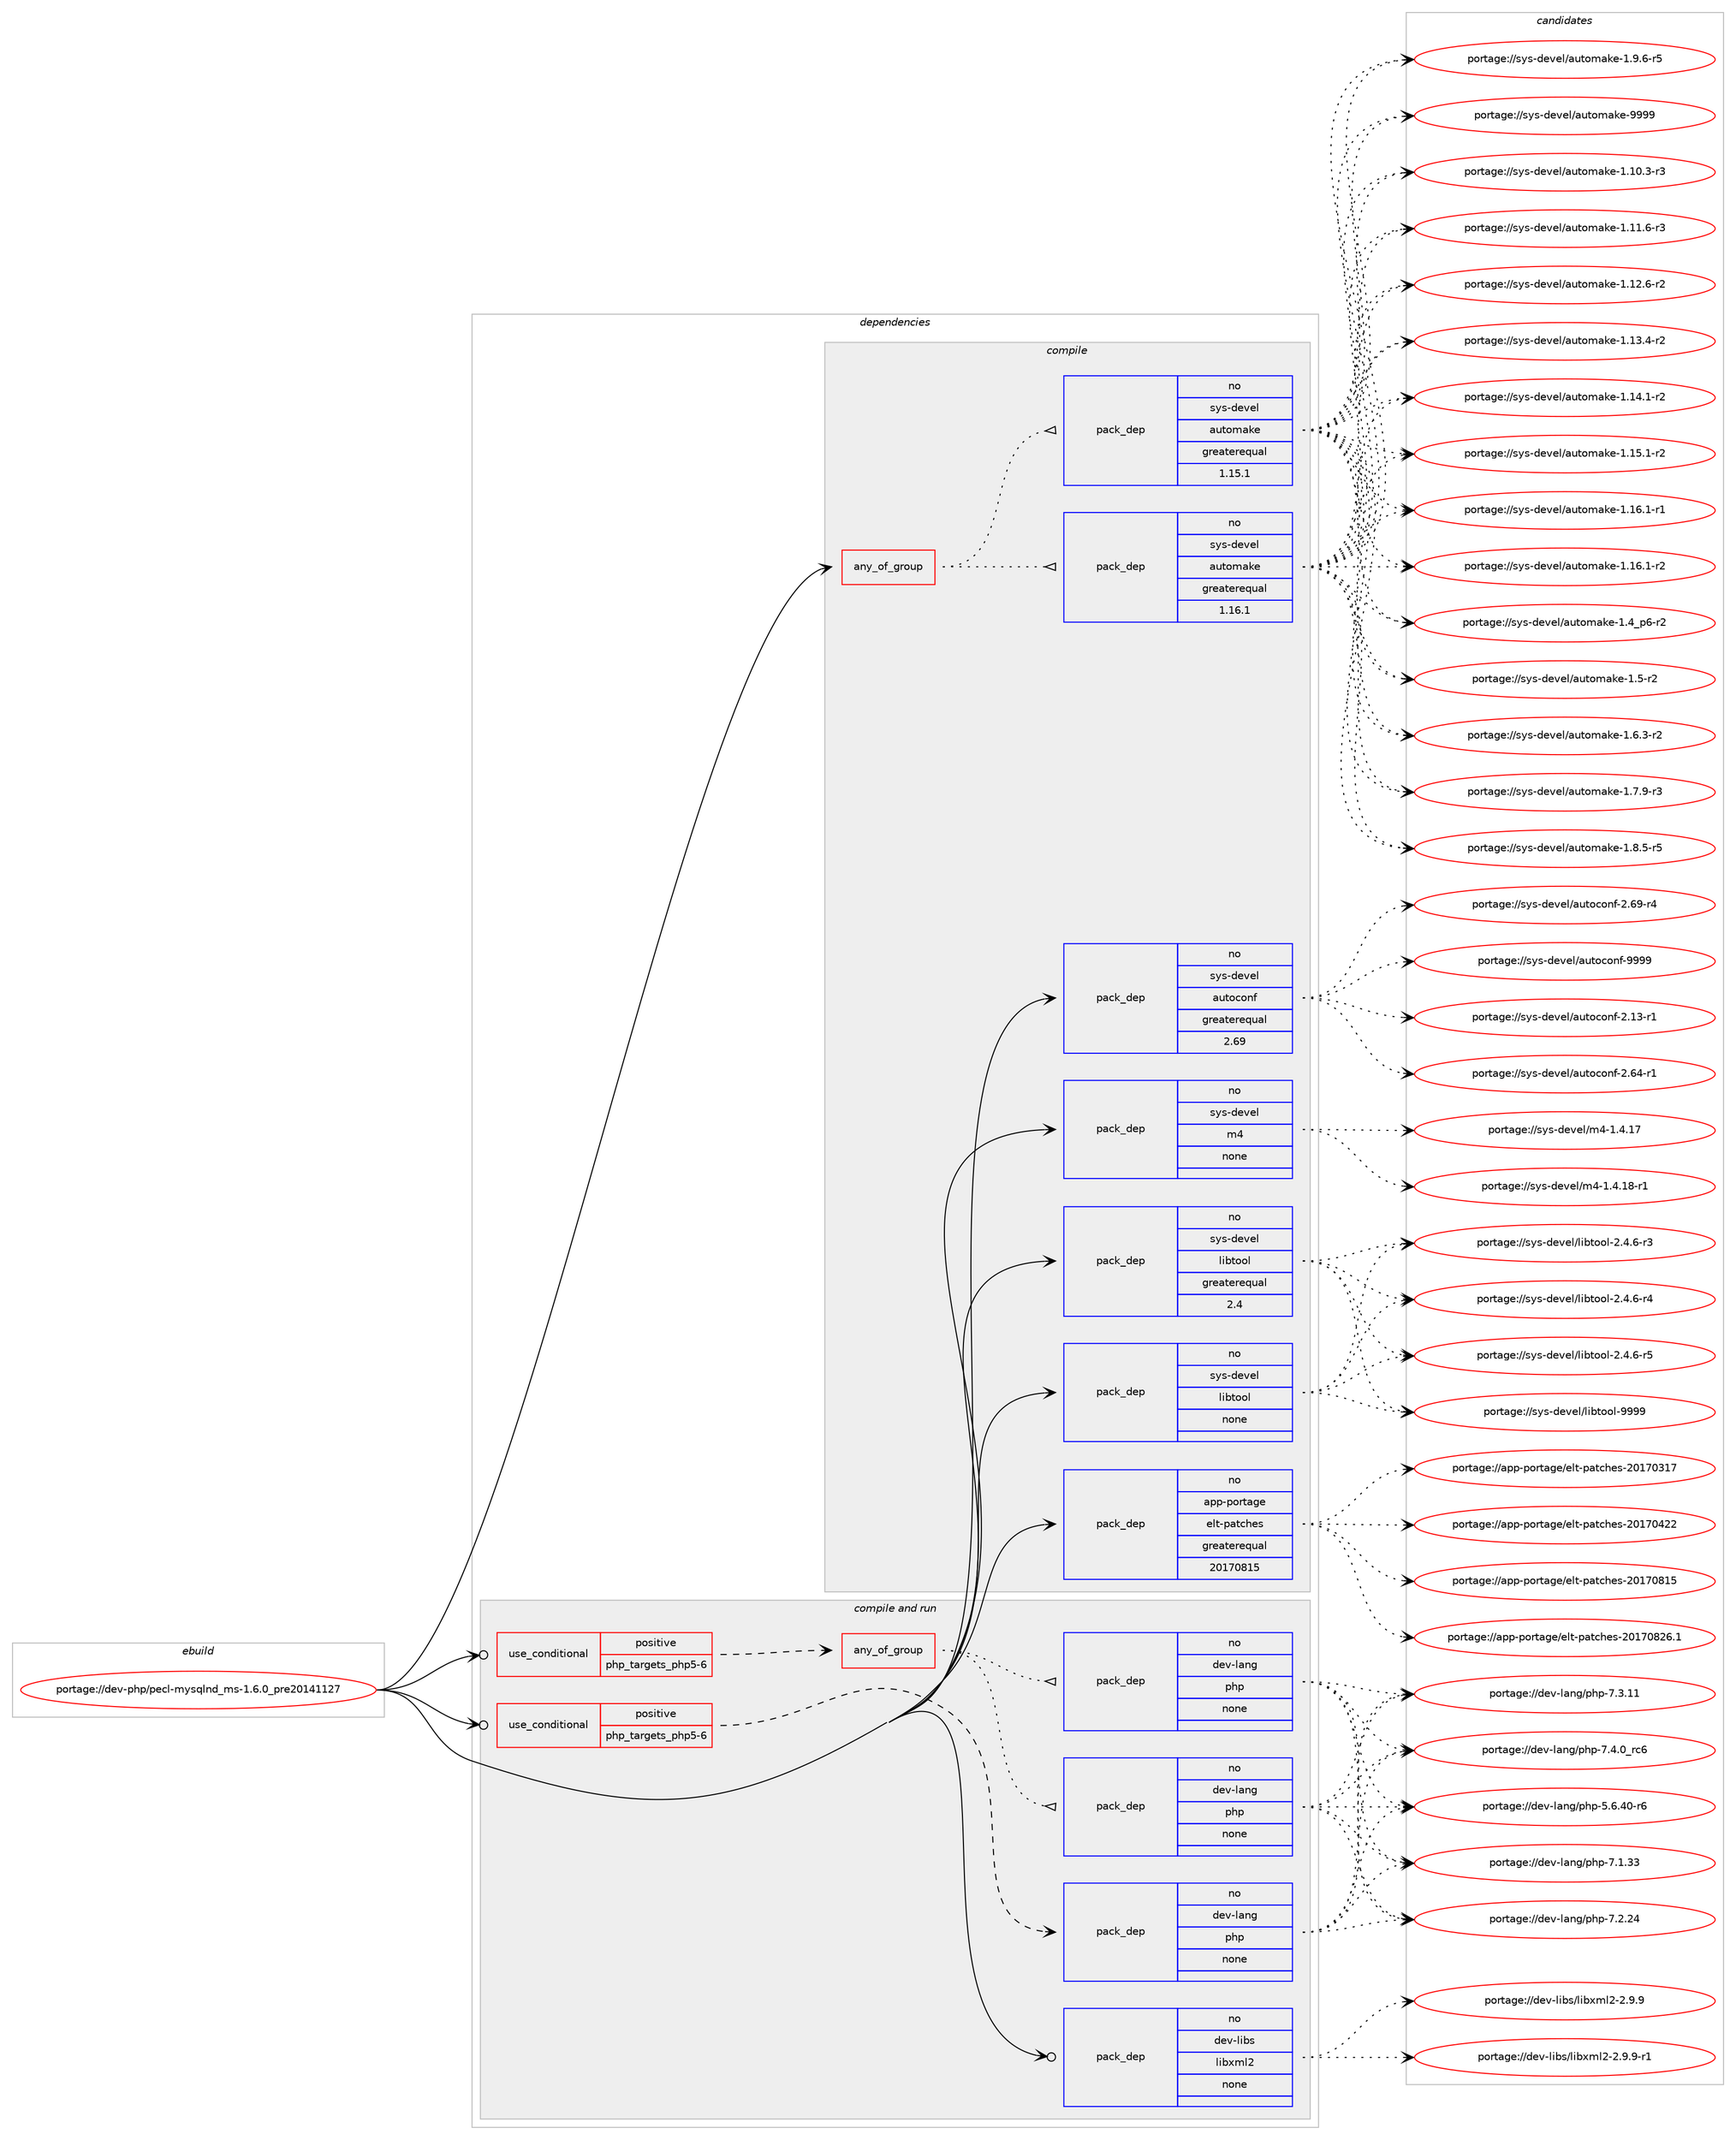 digraph prolog {

# *************
# Graph options
# *************

newrank=true;
concentrate=true;
compound=true;
graph [rankdir=LR,fontname=Helvetica,fontsize=10,ranksep=1.5];#, ranksep=2.5, nodesep=0.2];
edge  [arrowhead=vee];
node  [fontname=Helvetica,fontsize=10];

# **********
# The ebuild
# **********

subgraph cluster_leftcol {
color=gray;
rank=same;
label=<<i>ebuild</i>>;
id [label="portage://dev-php/pecl-mysqlnd_ms-1.6.0_pre20141127", color=red, width=4, href="../dev-php/pecl-mysqlnd_ms-1.6.0_pre20141127.svg"];
}

# ****************
# The dependencies
# ****************

subgraph cluster_midcol {
color=gray;
label=<<i>dependencies</i>>;
subgraph cluster_compile {
fillcolor="#eeeeee";
style=filled;
label=<<i>compile</i>>;
subgraph any3183 {
dependency125647 [label=<<TABLE BORDER="0" CELLBORDER="1" CELLSPACING="0" CELLPADDING="4"><TR><TD CELLPADDING="10">any_of_group</TD></TR></TABLE>>, shape=none, color=red];subgraph pack98024 {
dependency125648 [label=<<TABLE BORDER="0" CELLBORDER="1" CELLSPACING="0" CELLPADDING="4" WIDTH="220"><TR><TD ROWSPAN="6" CELLPADDING="30">pack_dep</TD></TR><TR><TD WIDTH="110">no</TD></TR><TR><TD>sys-devel</TD></TR><TR><TD>automake</TD></TR><TR><TD>greaterequal</TD></TR><TR><TD>1.16.1</TD></TR></TABLE>>, shape=none, color=blue];
}
dependency125647:e -> dependency125648:w [weight=20,style="dotted",arrowhead="oinv"];
subgraph pack98025 {
dependency125649 [label=<<TABLE BORDER="0" CELLBORDER="1" CELLSPACING="0" CELLPADDING="4" WIDTH="220"><TR><TD ROWSPAN="6" CELLPADDING="30">pack_dep</TD></TR><TR><TD WIDTH="110">no</TD></TR><TR><TD>sys-devel</TD></TR><TR><TD>automake</TD></TR><TR><TD>greaterequal</TD></TR><TR><TD>1.15.1</TD></TR></TABLE>>, shape=none, color=blue];
}
dependency125647:e -> dependency125649:w [weight=20,style="dotted",arrowhead="oinv"];
}
id:e -> dependency125647:w [weight=20,style="solid",arrowhead="vee"];
subgraph pack98026 {
dependency125650 [label=<<TABLE BORDER="0" CELLBORDER="1" CELLSPACING="0" CELLPADDING="4" WIDTH="220"><TR><TD ROWSPAN="6" CELLPADDING="30">pack_dep</TD></TR><TR><TD WIDTH="110">no</TD></TR><TR><TD>app-portage</TD></TR><TR><TD>elt-patches</TD></TR><TR><TD>greaterequal</TD></TR><TR><TD>20170815</TD></TR></TABLE>>, shape=none, color=blue];
}
id:e -> dependency125650:w [weight=20,style="solid",arrowhead="vee"];
subgraph pack98027 {
dependency125651 [label=<<TABLE BORDER="0" CELLBORDER="1" CELLSPACING="0" CELLPADDING="4" WIDTH="220"><TR><TD ROWSPAN="6" CELLPADDING="30">pack_dep</TD></TR><TR><TD WIDTH="110">no</TD></TR><TR><TD>sys-devel</TD></TR><TR><TD>autoconf</TD></TR><TR><TD>greaterequal</TD></TR><TR><TD>2.69</TD></TR></TABLE>>, shape=none, color=blue];
}
id:e -> dependency125651:w [weight=20,style="solid",arrowhead="vee"];
subgraph pack98028 {
dependency125652 [label=<<TABLE BORDER="0" CELLBORDER="1" CELLSPACING="0" CELLPADDING="4" WIDTH="220"><TR><TD ROWSPAN="6" CELLPADDING="30">pack_dep</TD></TR><TR><TD WIDTH="110">no</TD></TR><TR><TD>sys-devel</TD></TR><TR><TD>libtool</TD></TR><TR><TD>greaterequal</TD></TR><TR><TD>2.4</TD></TR></TABLE>>, shape=none, color=blue];
}
id:e -> dependency125652:w [weight=20,style="solid",arrowhead="vee"];
subgraph pack98029 {
dependency125653 [label=<<TABLE BORDER="0" CELLBORDER="1" CELLSPACING="0" CELLPADDING="4" WIDTH="220"><TR><TD ROWSPAN="6" CELLPADDING="30">pack_dep</TD></TR><TR><TD WIDTH="110">no</TD></TR><TR><TD>sys-devel</TD></TR><TR><TD>libtool</TD></TR><TR><TD>none</TD></TR><TR><TD></TD></TR></TABLE>>, shape=none, color=blue];
}
id:e -> dependency125653:w [weight=20,style="solid",arrowhead="vee"];
subgraph pack98030 {
dependency125654 [label=<<TABLE BORDER="0" CELLBORDER="1" CELLSPACING="0" CELLPADDING="4" WIDTH="220"><TR><TD ROWSPAN="6" CELLPADDING="30">pack_dep</TD></TR><TR><TD WIDTH="110">no</TD></TR><TR><TD>sys-devel</TD></TR><TR><TD>m4</TD></TR><TR><TD>none</TD></TR><TR><TD></TD></TR></TABLE>>, shape=none, color=blue];
}
id:e -> dependency125654:w [weight=20,style="solid",arrowhead="vee"];
}
subgraph cluster_compileandrun {
fillcolor="#eeeeee";
style=filled;
label=<<i>compile and run</i>>;
subgraph cond24373 {
dependency125655 [label=<<TABLE BORDER="0" CELLBORDER="1" CELLSPACING="0" CELLPADDING="4"><TR><TD ROWSPAN="3" CELLPADDING="10">use_conditional</TD></TR><TR><TD>positive</TD></TR><TR><TD>php_targets_php5-6</TD></TR></TABLE>>, shape=none, color=red];
subgraph any3184 {
dependency125656 [label=<<TABLE BORDER="0" CELLBORDER="1" CELLSPACING="0" CELLPADDING="4"><TR><TD CELLPADDING="10">any_of_group</TD></TR></TABLE>>, shape=none, color=red];subgraph pack98031 {
dependency125657 [label=<<TABLE BORDER="0" CELLBORDER="1" CELLSPACING="0" CELLPADDING="4" WIDTH="220"><TR><TD ROWSPAN="6" CELLPADDING="30">pack_dep</TD></TR><TR><TD WIDTH="110">no</TD></TR><TR><TD>dev-lang</TD></TR><TR><TD>php</TD></TR><TR><TD>none</TD></TR><TR><TD></TD></TR></TABLE>>, shape=none, color=blue];
}
dependency125656:e -> dependency125657:w [weight=20,style="dotted",arrowhead="oinv"];
subgraph pack98032 {
dependency125658 [label=<<TABLE BORDER="0" CELLBORDER="1" CELLSPACING="0" CELLPADDING="4" WIDTH="220"><TR><TD ROWSPAN="6" CELLPADDING="30">pack_dep</TD></TR><TR><TD WIDTH="110">no</TD></TR><TR><TD>dev-lang</TD></TR><TR><TD>php</TD></TR><TR><TD>none</TD></TR><TR><TD></TD></TR></TABLE>>, shape=none, color=blue];
}
dependency125656:e -> dependency125658:w [weight=20,style="dotted",arrowhead="oinv"];
}
dependency125655:e -> dependency125656:w [weight=20,style="dashed",arrowhead="vee"];
}
id:e -> dependency125655:w [weight=20,style="solid",arrowhead="odotvee"];
subgraph cond24374 {
dependency125659 [label=<<TABLE BORDER="0" CELLBORDER="1" CELLSPACING="0" CELLPADDING="4"><TR><TD ROWSPAN="3" CELLPADDING="10">use_conditional</TD></TR><TR><TD>positive</TD></TR><TR><TD>php_targets_php5-6</TD></TR></TABLE>>, shape=none, color=red];
subgraph pack98033 {
dependency125660 [label=<<TABLE BORDER="0" CELLBORDER="1" CELLSPACING="0" CELLPADDING="4" WIDTH="220"><TR><TD ROWSPAN="6" CELLPADDING="30">pack_dep</TD></TR><TR><TD WIDTH="110">no</TD></TR><TR><TD>dev-lang</TD></TR><TR><TD>php</TD></TR><TR><TD>none</TD></TR><TR><TD></TD></TR></TABLE>>, shape=none, color=blue];
}
dependency125659:e -> dependency125660:w [weight=20,style="dashed",arrowhead="vee"];
}
id:e -> dependency125659:w [weight=20,style="solid",arrowhead="odotvee"];
subgraph pack98034 {
dependency125661 [label=<<TABLE BORDER="0" CELLBORDER="1" CELLSPACING="0" CELLPADDING="4" WIDTH="220"><TR><TD ROWSPAN="6" CELLPADDING="30">pack_dep</TD></TR><TR><TD WIDTH="110">no</TD></TR><TR><TD>dev-libs</TD></TR><TR><TD>libxml2</TD></TR><TR><TD>none</TD></TR><TR><TD></TD></TR></TABLE>>, shape=none, color=blue];
}
id:e -> dependency125661:w [weight=20,style="solid",arrowhead="odotvee"];
}
subgraph cluster_run {
fillcolor="#eeeeee";
style=filled;
label=<<i>run</i>>;
}
}

# **************
# The candidates
# **************

subgraph cluster_choices {
rank=same;
color=gray;
label=<<i>candidates</i>>;

subgraph choice98024 {
color=black;
nodesep=1;
choiceportage11512111545100101118101108479711711611110997107101454946494846514511451 [label="portage://sys-devel/automake-1.10.3-r3", color=red, width=4,href="../sys-devel/automake-1.10.3-r3.svg"];
choiceportage11512111545100101118101108479711711611110997107101454946494946544511451 [label="portage://sys-devel/automake-1.11.6-r3", color=red, width=4,href="../sys-devel/automake-1.11.6-r3.svg"];
choiceportage11512111545100101118101108479711711611110997107101454946495046544511450 [label="portage://sys-devel/automake-1.12.6-r2", color=red, width=4,href="../sys-devel/automake-1.12.6-r2.svg"];
choiceportage11512111545100101118101108479711711611110997107101454946495146524511450 [label="portage://sys-devel/automake-1.13.4-r2", color=red, width=4,href="../sys-devel/automake-1.13.4-r2.svg"];
choiceportage11512111545100101118101108479711711611110997107101454946495246494511450 [label="portage://sys-devel/automake-1.14.1-r2", color=red, width=4,href="../sys-devel/automake-1.14.1-r2.svg"];
choiceportage11512111545100101118101108479711711611110997107101454946495346494511450 [label="portage://sys-devel/automake-1.15.1-r2", color=red, width=4,href="../sys-devel/automake-1.15.1-r2.svg"];
choiceportage11512111545100101118101108479711711611110997107101454946495446494511449 [label="portage://sys-devel/automake-1.16.1-r1", color=red, width=4,href="../sys-devel/automake-1.16.1-r1.svg"];
choiceportage11512111545100101118101108479711711611110997107101454946495446494511450 [label="portage://sys-devel/automake-1.16.1-r2", color=red, width=4,href="../sys-devel/automake-1.16.1-r2.svg"];
choiceportage115121115451001011181011084797117116111109971071014549465295112544511450 [label="portage://sys-devel/automake-1.4_p6-r2", color=red, width=4,href="../sys-devel/automake-1.4_p6-r2.svg"];
choiceportage11512111545100101118101108479711711611110997107101454946534511450 [label="portage://sys-devel/automake-1.5-r2", color=red, width=4,href="../sys-devel/automake-1.5-r2.svg"];
choiceportage115121115451001011181011084797117116111109971071014549465446514511450 [label="portage://sys-devel/automake-1.6.3-r2", color=red, width=4,href="../sys-devel/automake-1.6.3-r2.svg"];
choiceportage115121115451001011181011084797117116111109971071014549465546574511451 [label="portage://sys-devel/automake-1.7.9-r3", color=red, width=4,href="../sys-devel/automake-1.7.9-r3.svg"];
choiceportage115121115451001011181011084797117116111109971071014549465646534511453 [label="portage://sys-devel/automake-1.8.5-r5", color=red, width=4,href="../sys-devel/automake-1.8.5-r5.svg"];
choiceportage115121115451001011181011084797117116111109971071014549465746544511453 [label="portage://sys-devel/automake-1.9.6-r5", color=red, width=4,href="../sys-devel/automake-1.9.6-r5.svg"];
choiceportage115121115451001011181011084797117116111109971071014557575757 [label="portage://sys-devel/automake-9999", color=red, width=4,href="../sys-devel/automake-9999.svg"];
dependency125648:e -> choiceportage11512111545100101118101108479711711611110997107101454946494846514511451:w [style=dotted,weight="100"];
dependency125648:e -> choiceportage11512111545100101118101108479711711611110997107101454946494946544511451:w [style=dotted,weight="100"];
dependency125648:e -> choiceportage11512111545100101118101108479711711611110997107101454946495046544511450:w [style=dotted,weight="100"];
dependency125648:e -> choiceportage11512111545100101118101108479711711611110997107101454946495146524511450:w [style=dotted,weight="100"];
dependency125648:e -> choiceportage11512111545100101118101108479711711611110997107101454946495246494511450:w [style=dotted,weight="100"];
dependency125648:e -> choiceportage11512111545100101118101108479711711611110997107101454946495346494511450:w [style=dotted,weight="100"];
dependency125648:e -> choiceportage11512111545100101118101108479711711611110997107101454946495446494511449:w [style=dotted,weight="100"];
dependency125648:e -> choiceportage11512111545100101118101108479711711611110997107101454946495446494511450:w [style=dotted,weight="100"];
dependency125648:e -> choiceportage115121115451001011181011084797117116111109971071014549465295112544511450:w [style=dotted,weight="100"];
dependency125648:e -> choiceportage11512111545100101118101108479711711611110997107101454946534511450:w [style=dotted,weight="100"];
dependency125648:e -> choiceportage115121115451001011181011084797117116111109971071014549465446514511450:w [style=dotted,weight="100"];
dependency125648:e -> choiceportage115121115451001011181011084797117116111109971071014549465546574511451:w [style=dotted,weight="100"];
dependency125648:e -> choiceportage115121115451001011181011084797117116111109971071014549465646534511453:w [style=dotted,weight="100"];
dependency125648:e -> choiceportage115121115451001011181011084797117116111109971071014549465746544511453:w [style=dotted,weight="100"];
dependency125648:e -> choiceportage115121115451001011181011084797117116111109971071014557575757:w [style=dotted,weight="100"];
}
subgraph choice98025 {
color=black;
nodesep=1;
choiceportage11512111545100101118101108479711711611110997107101454946494846514511451 [label="portage://sys-devel/automake-1.10.3-r3", color=red, width=4,href="../sys-devel/automake-1.10.3-r3.svg"];
choiceportage11512111545100101118101108479711711611110997107101454946494946544511451 [label="portage://sys-devel/automake-1.11.6-r3", color=red, width=4,href="../sys-devel/automake-1.11.6-r3.svg"];
choiceportage11512111545100101118101108479711711611110997107101454946495046544511450 [label="portage://sys-devel/automake-1.12.6-r2", color=red, width=4,href="../sys-devel/automake-1.12.6-r2.svg"];
choiceportage11512111545100101118101108479711711611110997107101454946495146524511450 [label="portage://sys-devel/automake-1.13.4-r2", color=red, width=4,href="../sys-devel/automake-1.13.4-r2.svg"];
choiceportage11512111545100101118101108479711711611110997107101454946495246494511450 [label="portage://sys-devel/automake-1.14.1-r2", color=red, width=4,href="../sys-devel/automake-1.14.1-r2.svg"];
choiceportage11512111545100101118101108479711711611110997107101454946495346494511450 [label="portage://sys-devel/automake-1.15.1-r2", color=red, width=4,href="../sys-devel/automake-1.15.1-r2.svg"];
choiceportage11512111545100101118101108479711711611110997107101454946495446494511449 [label="portage://sys-devel/automake-1.16.1-r1", color=red, width=4,href="../sys-devel/automake-1.16.1-r1.svg"];
choiceportage11512111545100101118101108479711711611110997107101454946495446494511450 [label="portage://sys-devel/automake-1.16.1-r2", color=red, width=4,href="../sys-devel/automake-1.16.1-r2.svg"];
choiceportage115121115451001011181011084797117116111109971071014549465295112544511450 [label="portage://sys-devel/automake-1.4_p6-r2", color=red, width=4,href="../sys-devel/automake-1.4_p6-r2.svg"];
choiceportage11512111545100101118101108479711711611110997107101454946534511450 [label="portage://sys-devel/automake-1.5-r2", color=red, width=4,href="../sys-devel/automake-1.5-r2.svg"];
choiceportage115121115451001011181011084797117116111109971071014549465446514511450 [label="portage://sys-devel/automake-1.6.3-r2", color=red, width=4,href="../sys-devel/automake-1.6.3-r2.svg"];
choiceportage115121115451001011181011084797117116111109971071014549465546574511451 [label="portage://sys-devel/automake-1.7.9-r3", color=red, width=4,href="../sys-devel/automake-1.7.9-r3.svg"];
choiceportage115121115451001011181011084797117116111109971071014549465646534511453 [label="portage://sys-devel/automake-1.8.5-r5", color=red, width=4,href="../sys-devel/automake-1.8.5-r5.svg"];
choiceportage115121115451001011181011084797117116111109971071014549465746544511453 [label="portage://sys-devel/automake-1.9.6-r5", color=red, width=4,href="../sys-devel/automake-1.9.6-r5.svg"];
choiceportage115121115451001011181011084797117116111109971071014557575757 [label="portage://sys-devel/automake-9999", color=red, width=4,href="../sys-devel/automake-9999.svg"];
dependency125649:e -> choiceportage11512111545100101118101108479711711611110997107101454946494846514511451:w [style=dotted,weight="100"];
dependency125649:e -> choiceportage11512111545100101118101108479711711611110997107101454946494946544511451:w [style=dotted,weight="100"];
dependency125649:e -> choiceportage11512111545100101118101108479711711611110997107101454946495046544511450:w [style=dotted,weight="100"];
dependency125649:e -> choiceportage11512111545100101118101108479711711611110997107101454946495146524511450:w [style=dotted,weight="100"];
dependency125649:e -> choiceportage11512111545100101118101108479711711611110997107101454946495246494511450:w [style=dotted,weight="100"];
dependency125649:e -> choiceportage11512111545100101118101108479711711611110997107101454946495346494511450:w [style=dotted,weight="100"];
dependency125649:e -> choiceportage11512111545100101118101108479711711611110997107101454946495446494511449:w [style=dotted,weight="100"];
dependency125649:e -> choiceportage11512111545100101118101108479711711611110997107101454946495446494511450:w [style=dotted,weight="100"];
dependency125649:e -> choiceportage115121115451001011181011084797117116111109971071014549465295112544511450:w [style=dotted,weight="100"];
dependency125649:e -> choiceportage11512111545100101118101108479711711611110997107101454946534511450:w [style=dotted,weight="100"];
dependency125649:e -> choiceportage115121115451001011181011084797117116111109971071014549465446514511450:w [style=dotted,weight="100"];
dependency125649:e -> choiceportage115121115451001011181011084797117116111109971071014549465546574511451:w [style=dotted,weight="100"];
dependency125649:e -> choiceportage115121115451001011181011084797117116111109971071014549465646534511453:w [style=dotted,weight="100"];
dependency125649:e -> choiceportage115121115451001011181011084797117116111109971071014549465746544511453:w [style=dotted,weight="100"];
dependency125649:e -> choiceportage115121115451001011181011084797117116111109971071014557575757:w [style=dotted,weight="100"];
}
subgraph choice98026 {
color=black;
nodesep=1;
choiceportage97112112451121111141169710310147101108116451129711699104101115455048495548514955 [label="portage://app-portage/elt-patches-20170317", color=red, width=4,href="../app-portage/elt-patches-20170317.svg"];
choiceportage97112112451121111141169710310147101108116451129711699104101115455048495548525050 [label="portage://app-portage/elt-patches-20170422", color=red, width=4,href="../app-portage/elt-patches-20170422.svg"];
choiceportage97112112451121111141169710310147101108116451129711699104101115455048495548564953 [label="portage://app-portage/elt-patches-20170815", color=red, width=4,href="../app-portage/elt-patches-20170815.svg"];
choiceportage971121124511211111411697103101471011081164511297116991041011154550484955485650544649 [label="portage://app-portage/elt-patches-20170826.1", color=red, width=4,href="../app-portage/elt-patches-20170826.1.svg"];
dependency125650:e -> choiceportage97112112451121111141169710310147101108116451129711699104101115455048495548514955:w [style=dotted,weight="100"];
dependency125650:e -> choiceportage97112112451121111141169710310147101108116451129711699104101115455048495548525050:w [style=dotted,weight="100"];
dependency125650:e -> choiceportage97112112451121111141169710310147101108116451129711699104101115455048495548564953:w [style=dotted,weight="100"];
dependency125650:e -> choiceportage971121124511211111411697103101471011081164511297116991041011154550484955485650544649:w [style=dotted,weight="100"];
}
subgraph choice98027 {
color=black;
nodesep=1;
choiceportage1151211154510010111810110847971171161119911111010245504649514511449 [label="portage://sys-devel/autoconf-2.13-r1", color=red, width=4,href="../sys-devel/autoconf-2.13-r1.svg"];
choiceportage1151211154510010111810110847971171161119911111010245504654524511449 [label="portage://sys-devel/autoconf-2.64-r1", color=red, width=4,href="../sys-devel/autoconf-2.64-r1.svg"];
choiceportage1151211154510010111810110847971171161119911111010245504654574511452 [label="portage://sys-devel/autoconf-2.69-r4", color=red, width=4,href="../sys-devel/autoconf-2.69-r4.svg"];
choiceportage115121115451001011181011084797117116111991111101024557575757 [label="portage://sys-devel/autoconf-9999", color=red, width=4,href="../sys-devel/autoconf-9999.svg"];
dependency125651:e -> choiceportage1151211154510010111810110847971171161119911111010245504649514511449:w [style=dotted,weight="100"];
dependency125651:e -> choiceportage1151211154510010111810110847971171161119911111010245504654524511449:w [style=dotted,weight="100"];
dependency125651:e -> choiceportage1151211154510010111810110847971171161119911111010245504654574511452:w [style=dotted,weight="100"];
dependency125651:e -> choiceportage115121115451001011181011084797117116111991111101024557575757:w [style=dotted,weight="100"];
}
subgraph choice98028 {
color=black;
nodesep=1;
choiceportage1151211154510010111810110847108105981161111111084550465246544511451 [label="portage://sys-devel/libtool-2.4.6-r3", color=red, width=4,href="../sys-devel/libtool-2.4.6-r3.svg"];
choiceportage1151211154510010111810110847108105981161111111084550465246544511452 [label="portage://sys-devel/libtool-2.4.6-r4", color=red, width=4,href="../sys-devel/libtool-2.4.6-r4.svg"];
choiceportage1151211154510010111810110847108105981161111111084550465246544511453 [label="portage://sys-devel/libtool-2.4.6-r5", color=red, width=4,href="../sys-devel/libtool-2.4.6-r5.svg"];
choiceportage1151211154510010111810110847108105981161111111084557575757 [label="portage://sys-devel/libtool-9999", color=red, width=4,href="../sys-devel/libtool-9999.svg"];
dependency125652:e -> choiceportage1151211154510010111810110847108105981161111111084550465246544511451:w [style=dotted,weight="100"];
dependency125652:e -> choiceportage1151211154510010111810110847108105981161111111084550465246544511452:w [style=dotted,weight="100"];
dependency125652:e -> choiceportage1151211154510010111810110847108105981161111111084550465246544511453:w [style=dotted,weight="100"];
dependency125652:e -> choiceportage1151211154510010111810110847108105981161111111084557575757:w [style=dotted,weight="100"];
}
subgraph choice98029 {
color=black;
nodesep=1;
choiceportage1151211154510010111810110847108105981161111111084550465246544511451 [label="portage://sys-devel/libtool-2.4.6-r3", color=red, width=4,href="../sys-devel/libtool-2.4.6-r3.svg"];
choiceportage1151211154510010111810110847108105981161111111084550465246544511452 [label="portage://sys-devel/libtool-2.4.6-r4", color=red, width=4,href="../sys-devel/libtool-2.4.6-r4.svg"];
choiceportage1151211154510010111810110847108105981161111111084550465246544511453 [label="portage://sys-devel/libtool-2.4.6-r5", color=red, width=4,href="../sys-devel/libtool-2.4.6-r5.svg"];
choiceportage1151211154510010111810110847108105981161111111084557575757 [label="portage://sys-devel/libtool-9999", color=red, width=4,href="../sys-devel/libtool-9999.svg"];
dependency125653:e -> choiceportage1151211154510010111810110847108105981161111111084550465246544511451:w [style=dotted,weight="100"];
dependency125653:e -> choiceportage1151211154510010111810110847108105981161111111084550465246544511452:w [style=dotted,weight="100"];
dependency125653:e -> choiceportage1151211154510010111810110847108105981161111111084550465246544511453:w [style=dotted,weight="100"];
dependency125653:e -> choiceportage1151211154510010111810110847108105981161111111084557575757:w [style=dotted,weight="100"];
}
subgraph choice98030 {
color=black;
nodesep=1;
choiceportage11512111545100101118101108471095245494652464955 [label="portage://sys-devel/m4-1.4.17", color=red, width=4,href="../sys-devel/m4-1.4.17.svg"];
choiceportage115121115451001011181011084710952454946524649564511449 [label="portage://sys-devel/m4-1.4.18-r1", color=red, width=4,href="../sys-devel/m4-1.4.18-r1.svg"];
dependency125654:e -> choiceportage11512111545100101118101108471095245494652464955:w [style=dotted,weight="100"];
dependency125654:e -> choiceportage115121115451001011181011084710952454946524649564511449:w [style=dotted,weight="100"];
}
subgraph choice98031 {
color=black;
nodesep=1;
choiceportage100101118451089711010347112104112455346544652484511454 [label="portage://dev-lang/php-5.6.40-r6", color=red, width=4,href="../dev-lang/php-5.6.40-r6.svg"];
choiceportage10010111845108971101034711210411245554649465151 [label="portage://dev-lang/php-7.1.33", color=red, width=4,href="../dev-lang/php-7.1.33.svg"];
choiceportage10010111845108971101034711210411245554650465052 [label="portage://dev-lang/php-7.2.24", color=red, width=4,href="../dev-lang/php-7.2.24.svg"];
choiceportage10010111845108971101034711210411245554651464949 [label="portage://dev-lang/php-7.3.11", color=red, width=4,href="../dev-lang/php-7.3.11.svg"];
choiceportage100101118451089711010347112104112455546524648951149954 [label="portage://dev-lang/php-7.4.0_rc6", color=red, width=4,href="../dev-lang/php-7.4.0_rc6.svg"];
dependency125657:e -> choiceportage100101118451089711010347112104112455346544652484511454:w [style=dotted,weight="100"];
dependency125657:e -> choiceportage10010111845108971101034711210411245554649465151:w [style=dotted,weight="100"];
dependency125657:e -> choiceportage10010111845108971101034711210411245554650465052:w [style=dotted,weight="100"];
dependency125657:e -> choiceportage10010111845108971101034711210411245554651464949:w [style=dotted,weight="100"];
dependency125657:e -> choiceportage100101118451089711010347112104112455546524648951149954:w [style=dotted,weight="100"];
}
subgraph choice98032 {
color=black;
nodesep=1;
choiceportage100101118451089711010347112104112455346544652484511454 [label="portage://dev-lang/php-5.6.40-r6", color=red, width=4,href="../dev-lang/php-5.6.40-r6.svg"];
choiceportage10010111845108971101034711210411245554649465151 [label="portage://dev-lang/php-7.1.33", color=red, width=4,href="../dev-lang/php-7.1.33.svg"];
choiceportage10010111845108971101034711210411245554650465052 [label="portage://dev-lang/php-7.2.24", color=red, width=4,href="../dev-lang/php-7.2.24.svg"];
choiceportage10010111845108971101034711210411245554651464949 [label="portage://dev-lang/php-7.3.11", color=red, width=4,href="../dev-lang/php-7.3.11.svg"];
choiceportage100101118451089711010347112104112455546524648951149954 [label="portage://dev-lang/php-7.4.0_rc6", color=red, width=4,href="../dev-lang/php-7.4.0_rc6.svg"];
dependency125658:e -> choiceportage100101118451089711010347112104112455346544652484511454:w [style=dotted,weight="100"];
dependency125658:e -> choiceportage10010111845108971101034711210411245554649465151:w [style=dotted,weight="100"];
dependency125658:e -> choiceportage10010111845108971101034711210411245554650465052:w [style=dotted,weight="100"];
dependency125658:e -> choiceportage10010111845108971101034711210411245554651464949:w [style=dotted,weight="100"];
dependency125658:e -> choiceportage100101118451089711010347112104112455546524648951149954:w [style=dotted,weight="100"];
}
subgraph choice98033 {
color=black;
nodesep=1;
choiceportage100101118451089711010347112104112455346544652484511454 [label="portage://dev-lang/php-5.6.40-r6", color=red, width=4,href="../dev-lang/php-5.6.40-r6.svg"];
choiceportage10010111845108971101034711210411245554649465151 [label="portage://dev-lang/php-7.1.33", color=red, width=4,href="../dev-lang/php-7.1.33.svg"];
choiceportage10010111845108971101034711210411245554650465052 [label="portage://dev-lang/php-7.2.24", color=red, width=4,href="../dev-lang/php-7.2.24.svg"];
choiceportage10010111845108971101034711210411245554651464949 [label="portage://dev-lang/php-7.3.11", color=red, width=4,href="../dev-lang/php-7.3.11.svg"];
choiceportage100101118451089711010347112104112455546524648951149954 [label="portage://dev-lang/php-7.4.0_rc6", color=red, width=4,href="../dev-lang/php-7.4.0_rc6.svg"];
dependency125660:e -> choiceportage100101118451089711010347112104112455346544652484511454:w [style=dotted,weight="100"];
dependency125660:e -> choiceportage10010111845108971101034711210411245554649465151:w [style=dotted,weight="100"];
dependency125660:e -> choiceportage10010111845108971101034711210411245554650465052:w [style=dotted,weight="100"];
dependency125660:e -> choiceportage10010111845108971101034711210411245554651464949:w [style=dotted,weight="100"];
dependency125660:e -> choiceportage100101118451089711010347112104112455546524648951149954:w [style=dotted,weight="100"];
}
subgraph choice98034 {
color=black;
nodesep=1;
choiceportage1001011184510810598115471081059812010910850455046574657 [label="portage://dev-libs/libxml2-2.9.9", color=red, width=4,href="../dev-libs/libxml2-2.9.9.svg"];
choiceportage10010111845108105981154710810598120109108504550465746574511449 [label="portage://dev-libs/libxml2-2.9.9-r1", color=red, width=4,href="../dev-libs/libxml2-2.9.9-r1.svg"];
dependency125661:e -> choiceportage1001011184510810598115471081059812010910850455046574657:w [style=dotted,weight="100"];
dependency125661:e -> choiceportage10010111845108105981154710810598120109108504550465746574511449:w [style=dotted,weight="100"];
}
}

}
